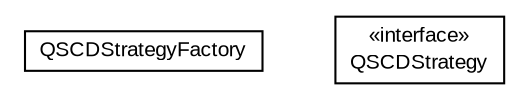 #!/usr/local/bin/dot
#
# Class diagram 
# Generated by UMLGraph version R5_6-24-gf6e263 (http://www.umlgraph.org/)
#

digraph G {
	edge [fontname="arial",fontsize=10,labelfontname="arial",labelfontsize=10];
	node [fontname="arial",fontsize=10,shape=plaintext];
	nodesep=0.25;
	ranksep=0.5;
	// eu.europa.esig.dss.validation.process.qualification.certificate.checks.qscd.QSCDStrategyFactory
	c41954 [label=<<table title="eu.europa.esig.dss.validation.process.qualification.certificate.checks.qscd.QSCDStrategyFactory" border="0" cellborder="1" cellspacing="0" cellpadding="2" port="p" href="./QSCDStrategyFactory.html">
		<tr><td><table border="0" cellspacing="0" cellpadding="1">
<tr><td align="center" balign="center"> QSCDStrategyFactory </td></tr>
		</table></td></tr>
		</table>>, URL="./QSCDStrategyFactory.html", fontname="arial", fontcolor="black", fontsize=10.0];
	// eu.europa.esig.dss.validation.process.qualification.certificate.checks.qscd.QSCDStrategy
	c41955 [label=<<table title="eu.europa.esig.dss.validation.process.qualification.certificate.checks.qscd.QSCDStrategy" border="0" cellborder="1" cellspacing="0" cellpadding="2" port="p" href="./QSCDStrategy.html">
		<tr><td><table border="0" cellspacing="0" cellpadding="1">
<tr><td align="center" balign="center"> &#171;interface&#187; </td></tr>
<tr><td align="center" balign="center"> QSCDStrategy </td></tr>
		</table></td></tr>
		</table>>, URL="./QSCDStrategy.html", fontname="arial", fontcolor="black", fontsize=10.0];
}

